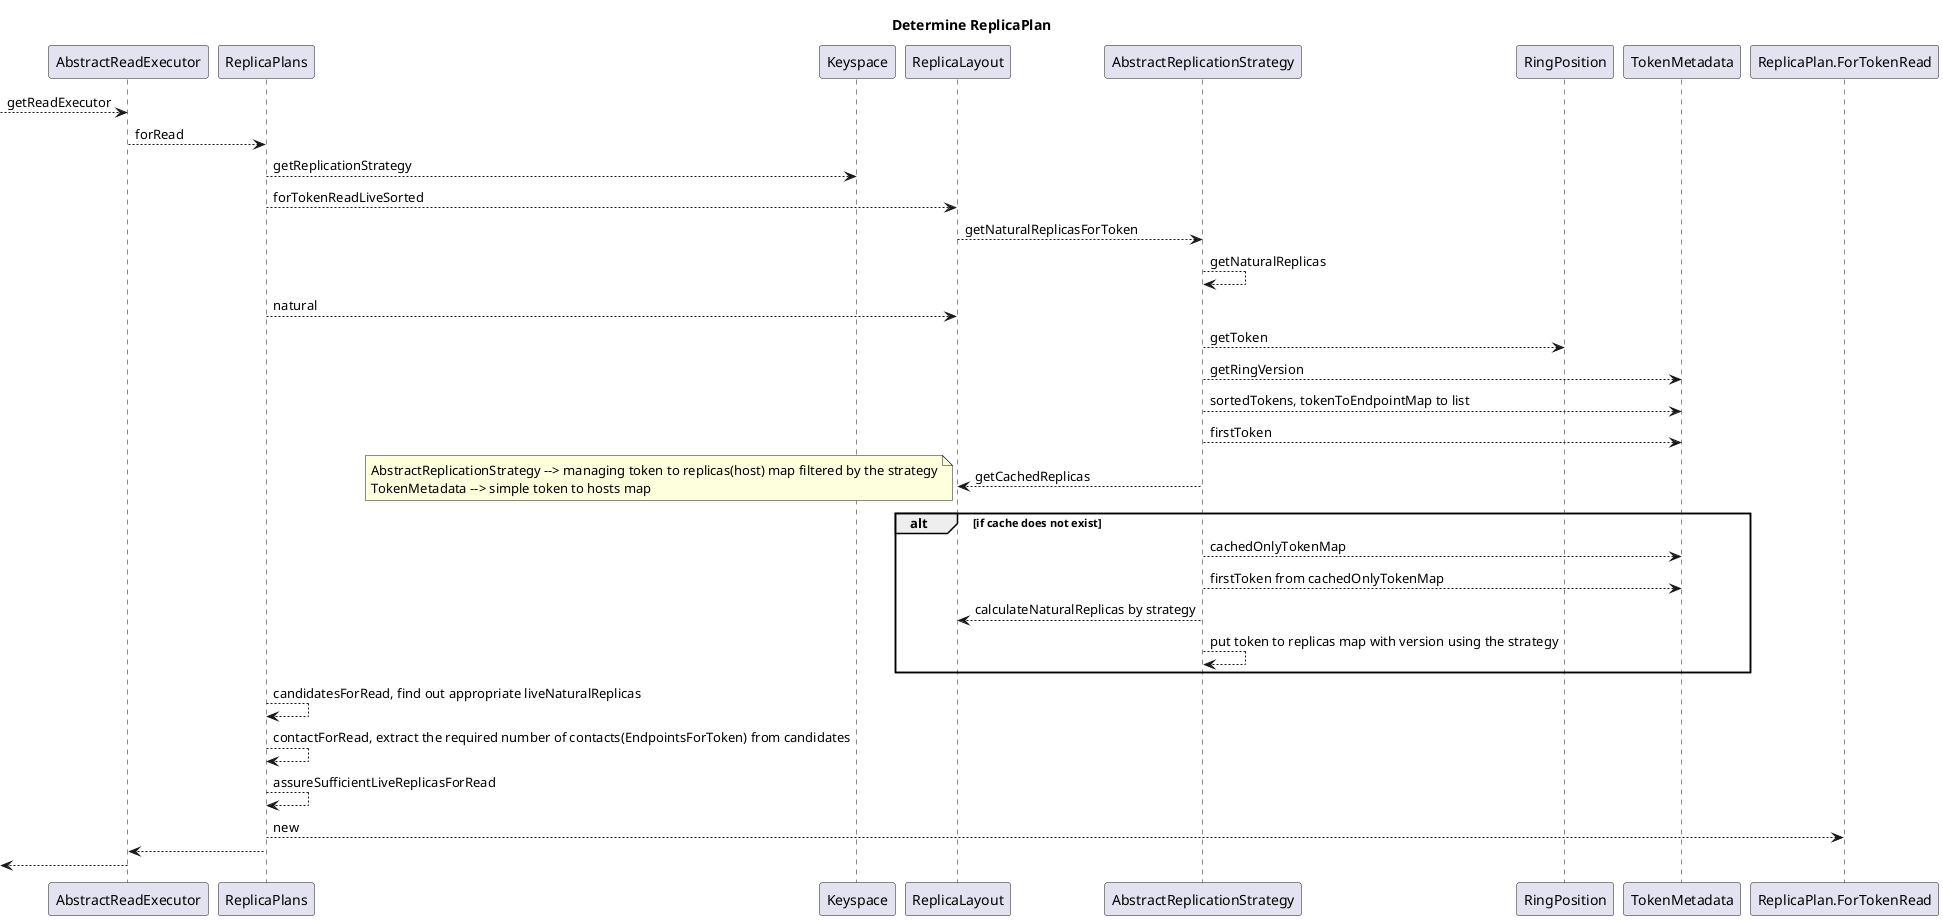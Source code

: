 @startuml
title Determine ReplicaPlan

--> AbstractReadExecutor : getReadExecutor
AbstractReadExecutor --> ReplicaPlans : forRead
ReplicaPlans --> Keyspace : getReplicationStrategy
ReplicaPlans --> ReplicaLayout : forTokenReadLiveSorted
ReplicaLayout --> AbstractReplicationStrategy : getNaturalReplicasForToken
AbstractReplicationStrategy --> AbstractReplicationStrategy : getNaturalReplicas

ReplicaPlans --> ReplicaLayout : natural
AbstractReplicationStrategy --> RingPosition : getToken
AbstractReplicationStrategy --> TokenMetadata : getRingVersion
AbstractReplicationStrategy --> TokenMetadata : sortedTokens, tokenToEndpointMap to list
AbstractReplicationStrategy --> TokenMetadata : firstToken
AbstractReplicationStrategy --> ReplicaLayout : getCachedReplicas
note left
 AbstractReplicationStrategy --> managing token to replicas(host) map filtered by the strategy
 TokenMetadata --> simple token to hosts map
end note
alt if cache does not exist
    AbstractReplicationStrategy --> TokenMetadata : cachedOnlyTokenMap
    AbstractReplicationStrategy --> TokenMetadata : firstToken from cachedOnlyTokenMap
    AbstractReplicationStrategy --> ReplicaLayout : calculateNaturalReplicas by strategy
    AbstractReplicationStrategy --> AbstractReplicationStrategy : put token to replicas map with version using the strategy
end

ReplicaPlans --> ReplicaPlans : candidatesForRead, find out appropriate liveNaturalReplicas
ReplicaPlans --> ReplicaPlans : contactForRead, extract the required number of contacts(EndpointsForToken) from candidates
ReplicaPlans --> ReplicaPlans : assureSufficientLiveReplicasForRead
ReplicaPlans --> ReplicaPlan.ForTokenRead : new
AbstractReadExecutor <-- ReplicaPlans
<-- AbstractReadExecutor

@enduml